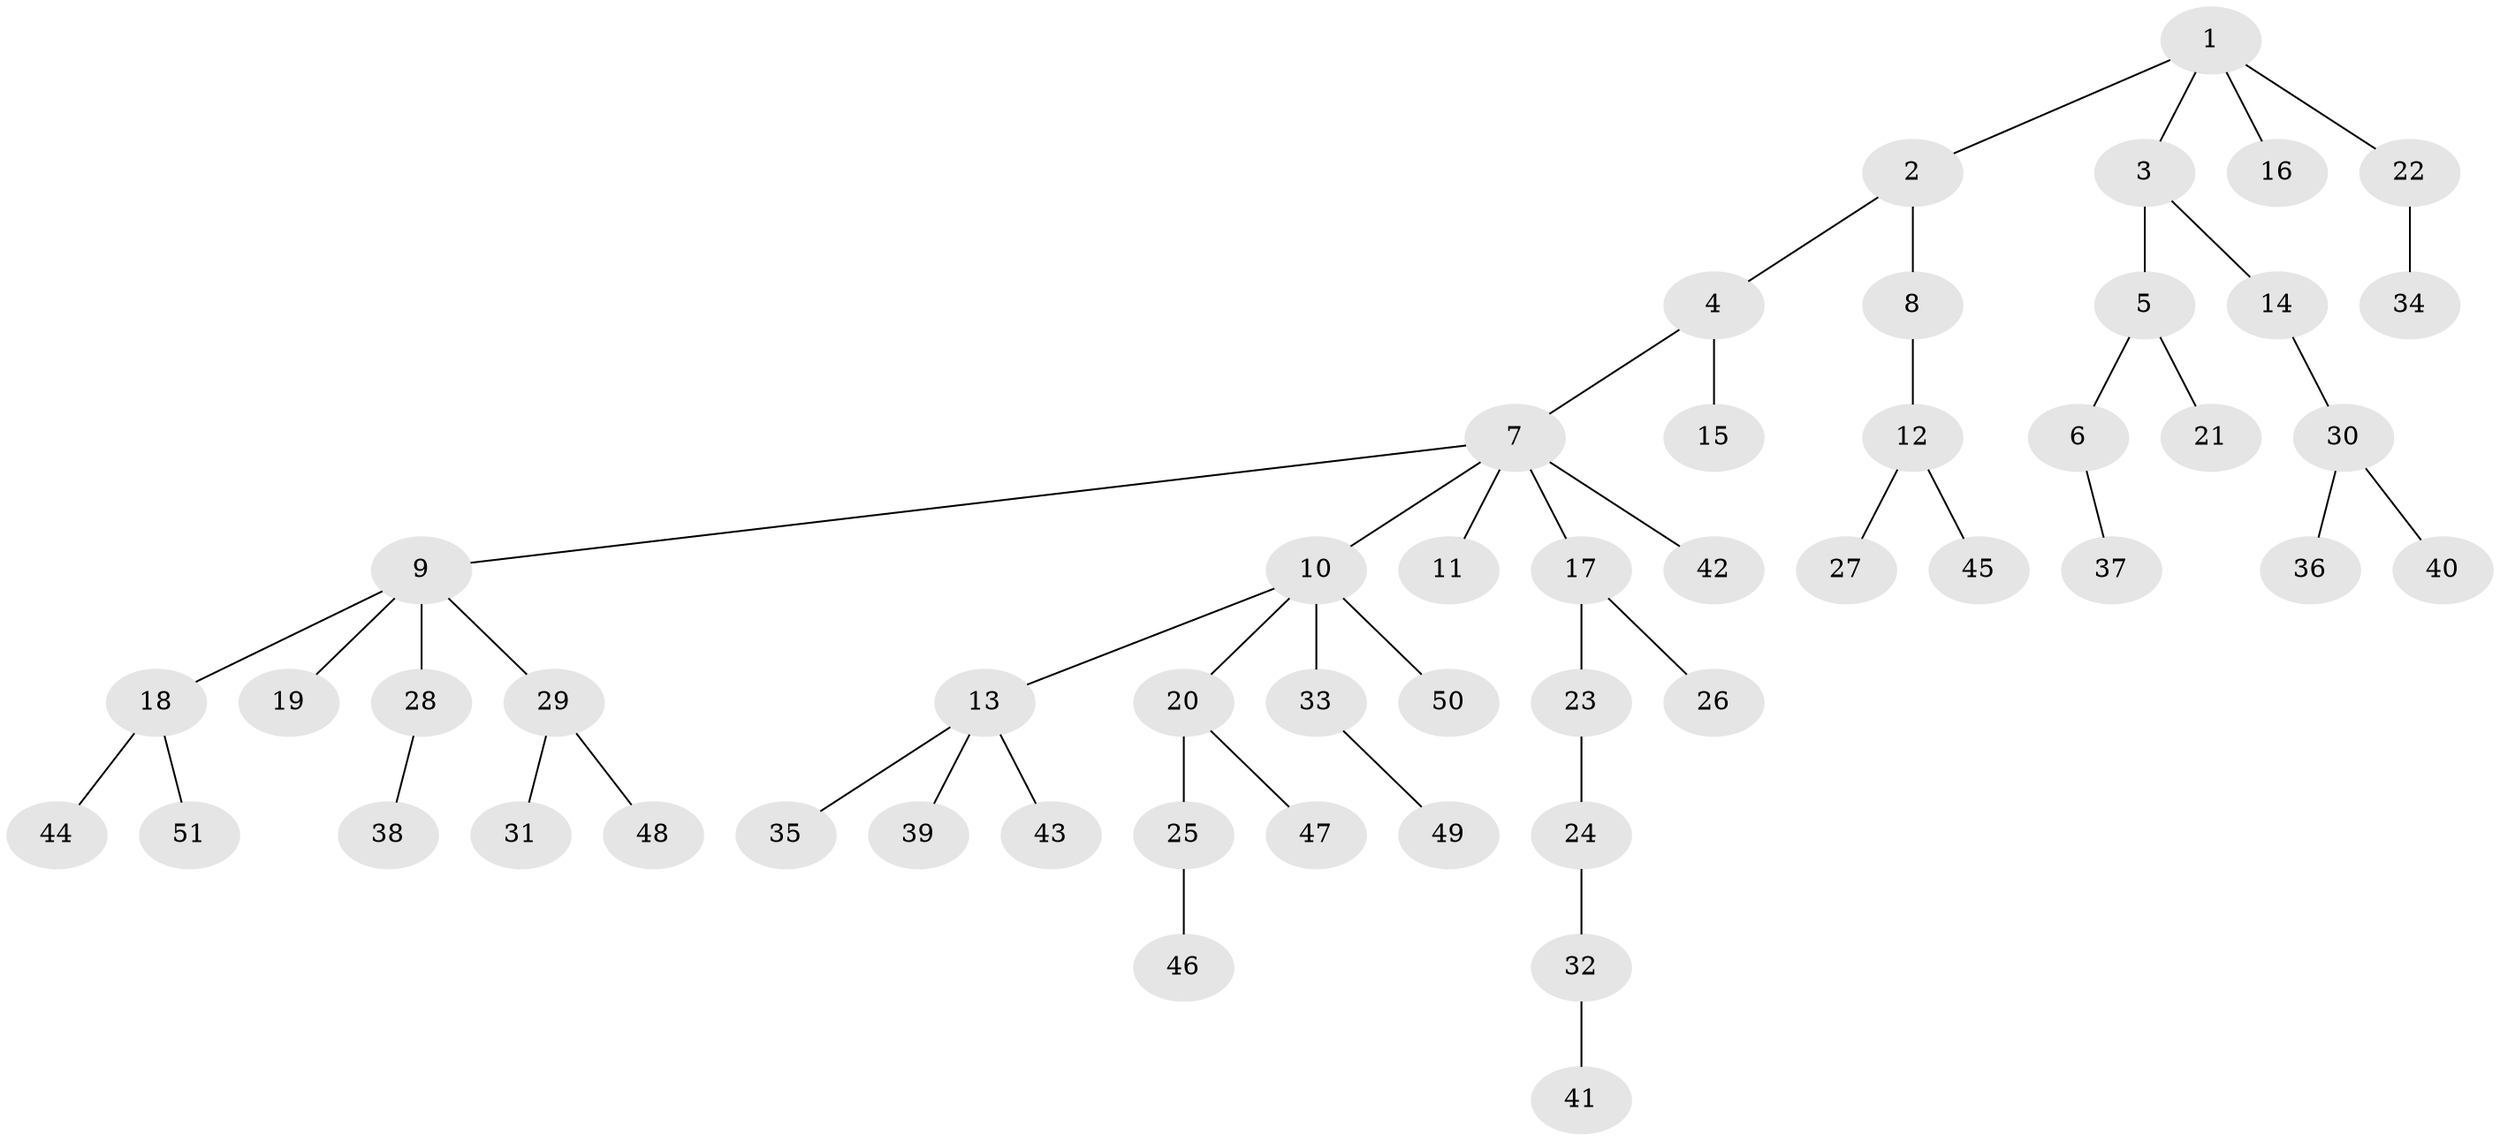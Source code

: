 // coarse degree distribution, {5: 0.05714285714285714, 3: 0.14285714285714285, 2: 0.17142857142857143, 7: 0.02857142857142857, 4: 0.02857142857142857, 1: 0.5714285714285714}
// Generated by graph-tools (version 1.1) at 2025/24/03/03/25 07:24:08]
// undirected, 51 vertices, 50 edges
graph export_dot {
graph [start="1"]
  node [color=gray90,style=filled];
  1;
  2;
  3;
  4;
  5;
  6;
  7;
  8;
  9;
  10;
  11;
  12;
  13;
  14;
  15;
  16;
  17;
  18;
  19;
  20;
  21;
  22;
  23;
  24;
  25;
  26;
  27;
  28;
  29;
  30;
  31;
  32;
  33;
  34;
  35;
  36;
  37;
  38;
  39;
  40;
  41;
  42;
  43;
  44;
  45;
  46;
  47;
  48;
  49;
  50;
  51;
  1 -- 2;
  1 -- 3;
  1 -- 16;
  1 -- 22;
  2 -- 4;
  2 -- 8;
  3 -- 5;
  3 -- 14;
  4 -- 7;
  4 -- 15;
  5 -- 6;
  5 -- 21;
  6 -- 37;
  7 -- 9;
  7 -- 10;
  7 -- 11;
  7 -- 17;
  7 -- 42;
  8 -- 12;
  9 -- 18;
  9 -- 19;
  9 -- 28;
  9 -- 29;
  10 -- 13;
  10 -- 20;
  10 -- 33;
  10 -- 50;
  12 -- 27;
  12 -- 45;
  13 -- 35;
  13 -- 39;
  13 -- 43;
  14 -- 30;
  17 -- 23;
  17 -- 26;
  18 -- 44;
  18 -- 51;
  20 -- 25;
  20 -- 47;
  22 -- 34;
  23 -- 24;
  24 -- 32;
  25 -- 46;
  28 -- 38;
  29 -- 31;
  29 -- 48;
  30 -- 36;
  30 -- 40;
  32 -- 41;
  33 -- 49;
}
